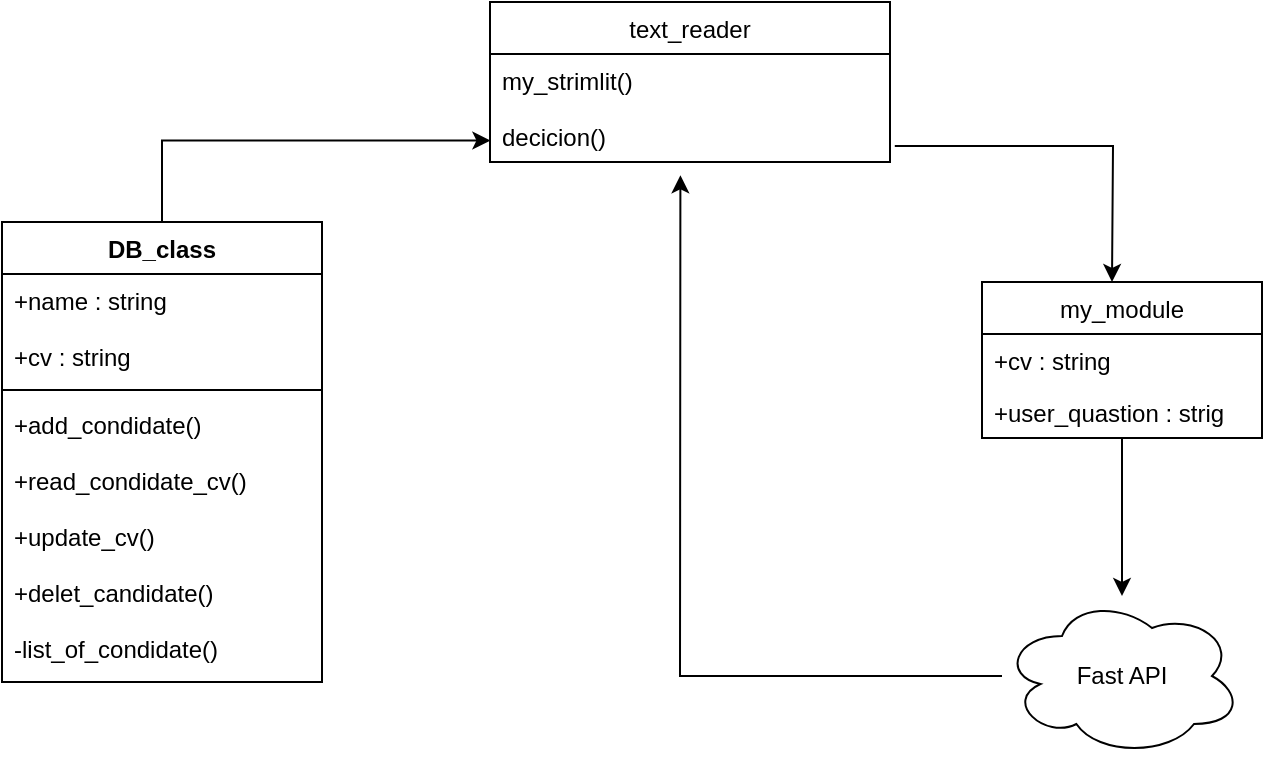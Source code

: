 <mxfile>
    <diagram id="fMuucpgIaz9eHqGhJcgc" name="Page-1">
        <mxGraphModel dx="790" dy="634" grid="1" gridSize="10" guides="1" tooltips="1" connect="1" arrows="1" fold="1" page="1" pageScale="1" pageWidth="827" pageHeight="1169" math="0" shadow="0">
            <root>
                <mxCell id="0"/>
                <mxCell id="1" parent="0"/>
                <mxCell id="6" value="DB_class" style="swimlane;fontStyle=1;align=center;verticalAlign=top;childLayout=stackLayout;horizontal=1;startSize=26;horizontalStack=0;resizeParent=1;resizeParentMax=0;resizeLast=0;collapsible=1;marginBottom=0;" vertex="1" parent="1">
                    <mxGeometry x="70" y="310" width="160" height="230" as="geometry"/>
                </mxCell>
                <mxCell id="7" value="+name : string&#10;&#10;+cv : string" style="text;strokeColor=none;fillColor=none;align=left;verticalAlign=top;spacingLeft=4;spacingRight=4;overflow=hidden;rotatable=0;points=[[0,0.5],[1,0.5]];portConstraint=eastwest;" vertex="1" parent="6">
                    <mxGeometry y="26" width="160" height="54" as="geometry"/>
                </mxCell>
                <mxCell id="8" value="" style="line;strokeWidth=1;fillColor=none;align=left;verticalAlign=middle;spacingTop=-1;spacingLeft=3;spacingRight=3;rotatable=0;labelPosition=right;points=[];portConstraint=eastwest;" vertex="1" parent="6">
                    <mxGeometry y="80" width="160" height="8" as="geometry"/>
                </mxCell>
                <mxCell id="9" value="+add_condidate()&#10;&#10;+read_condidate_cv()&#10;&#10;+update_cv()&#10;&#10;+delet_candidate()&#10;&#10;-list_of_condidate()" style="text;strokeColor=none;fillColor=none;align=left;verticalAlign=top;spacingLeft=4;spacingRight=4;overflow=hidden;rotatable=0;points=[[0,0.5],[1,0.5]];portConstraint=eastwest;" vertex="1" parent="6">
                    <mxGeometry y="88" width="160" height="142" as="geometry"/>
                </mxCell>
                <mxCell id="37" value="" style="edgeStyle=orthogonalEdgeStyle;rounded=0;orthogonalLoop=1;jettySize=auto;html=1;exitX=1.012;exitY=0.852;exitDx=0;exitDy=0;exitPerimeter=0;" edge="1" parent="1" source="27">
                    <mxGeometry relative="1" as="geometry">
                        <mxPoint x="625" y="340" as="targetPoint"/>
                    </mxGeometry>
                </mxCell>
                <mxCell id="26" value="text_reader" style="swimlane;fontStyle=0;childLayout=stackLayout;horizontal=1;startSize=26;fillColor=none;horizontalStack=0;resizeParent=1;resizeParentMax=0;resizeLast=0;collapsible=1;marginBottom=0;" vertex="1" parent="1">
                    <mxGeometry x="314" y="200" width="200" height="80" as="geometry"/>
                </mxCell>
                <mxCell id="27" value="my_strimlit()&#10;&#10;decicion()" style="text;strokeColor=none;fillColor=none;align=left;verticalAlign=top;spacingLeft=4;spacingRight=4;overflow=hidden;rotatable=0;points=[[0,0.5],[1,0.5]];portConstraint=eastwest;" vertex="1" parent="26">
                    <mxGeometry y="26" width="200" height="54" as="geometry"/>
                </mxCell>
                <mxCell id="31" value="" style="edgeStyle=orthogonalEdgeStyle;rounded=0;orthogonalLoop=1;jettySize=auto;html=1;entryX=0.001;entryY=0.801;entryDx=0;entryDy=0;entryPerimeter=0;exitX=0.5;exitY=0;exitDx=0;exitDy=0;" edge="1" parent="1" source="6" target="27">
                    <mxGeometry relative="1" as="geometry">
                        <mxPoint x="240" y="460" as="sourcePoint"/>
                        <mxPoint x="314" y="359" as="targetPoint"/>
                    </mxGeometry>
                </mxCell>
                <mxCell id="73" value="" style="edgeStyle=none;rounded=0;orthogonalLoop=1;jettySize=auto;html=1;" edge="1" parent="1" source="54" target="72">
                    <mxGeometry relative="1" as="geometry"/>
                </mxCell>
                <mxCell id="54" value="my_module" style="swimlane;fontStyle=0;childLayout=stackLayout;horizontal=1;startSize=26;fillColor=none;horizontalStack=0;resizeParent=1;resizeParentMax=0;resizeLast=0;collapsible=1;marginBottom=0;" vertex="1" parent="1">
                    <mxGeometry x="560" y="340" width="140" height="78" as="geometry"/>
                </mxCell>
                <mxCell id="55" value="+cv : string" style="text;strokeColor=none;fillColor=none;align=left;verticalAlign=top;spacingLeft=4;spacingRight=4;overflow=hidden;rotatable=0;points=[[0,0.5],[1,0.5]];portConstraint=eastwest;" vertex="1" parent="54">
                    <mxGeometry y="26" width="140" height="26" as="geometry"/>
                </mxCell>
                <mxCell id="56" value="+user_quastion : strig" style="text;strokeColor=none;fillColor=none;align=left;verticalAlign=top;spacingLeft=4;spacingRight=4;overflow=hidden;rotatable=0;points=[[0,0.5],[1,0.5]];portConstraint=eastwest;" vertex="1" parent="54">
                    <mxGeometry y="52" width="140" height="26" as="geometry"/>
                </mxCell>
                <mxCell id="76" style="edgeStyle=none;rounded=0;orthogonalLoop=1;jettySize=auto;html=1;entryX=0.476;entryY=1.123;entryDx=0;entryDy=0;entryPerimeter=0;" edge="1" parent="1" source="72" target="27">
                    <mxGeometry relative="1" as="geometry">
                        <Array as="points">
                            <mxPoint x="409" y="537"/>
                        </Array>
                    </mxGeometry>
                </mxCell>
                <mxCell id="72" value="Fast API" style="ellipse;shape=cloud;whiteSpace=wrap;html=1;fontStyle=0;fillColor=none;startSize=26;" vertex="1" parent="1">
                    <mxGeometry x="570" y="497" width="120" height="80" as="geometry"/>
                </mxCell>
            </root>
        </mxGraphModel>
    </diagram>
</mxfile>